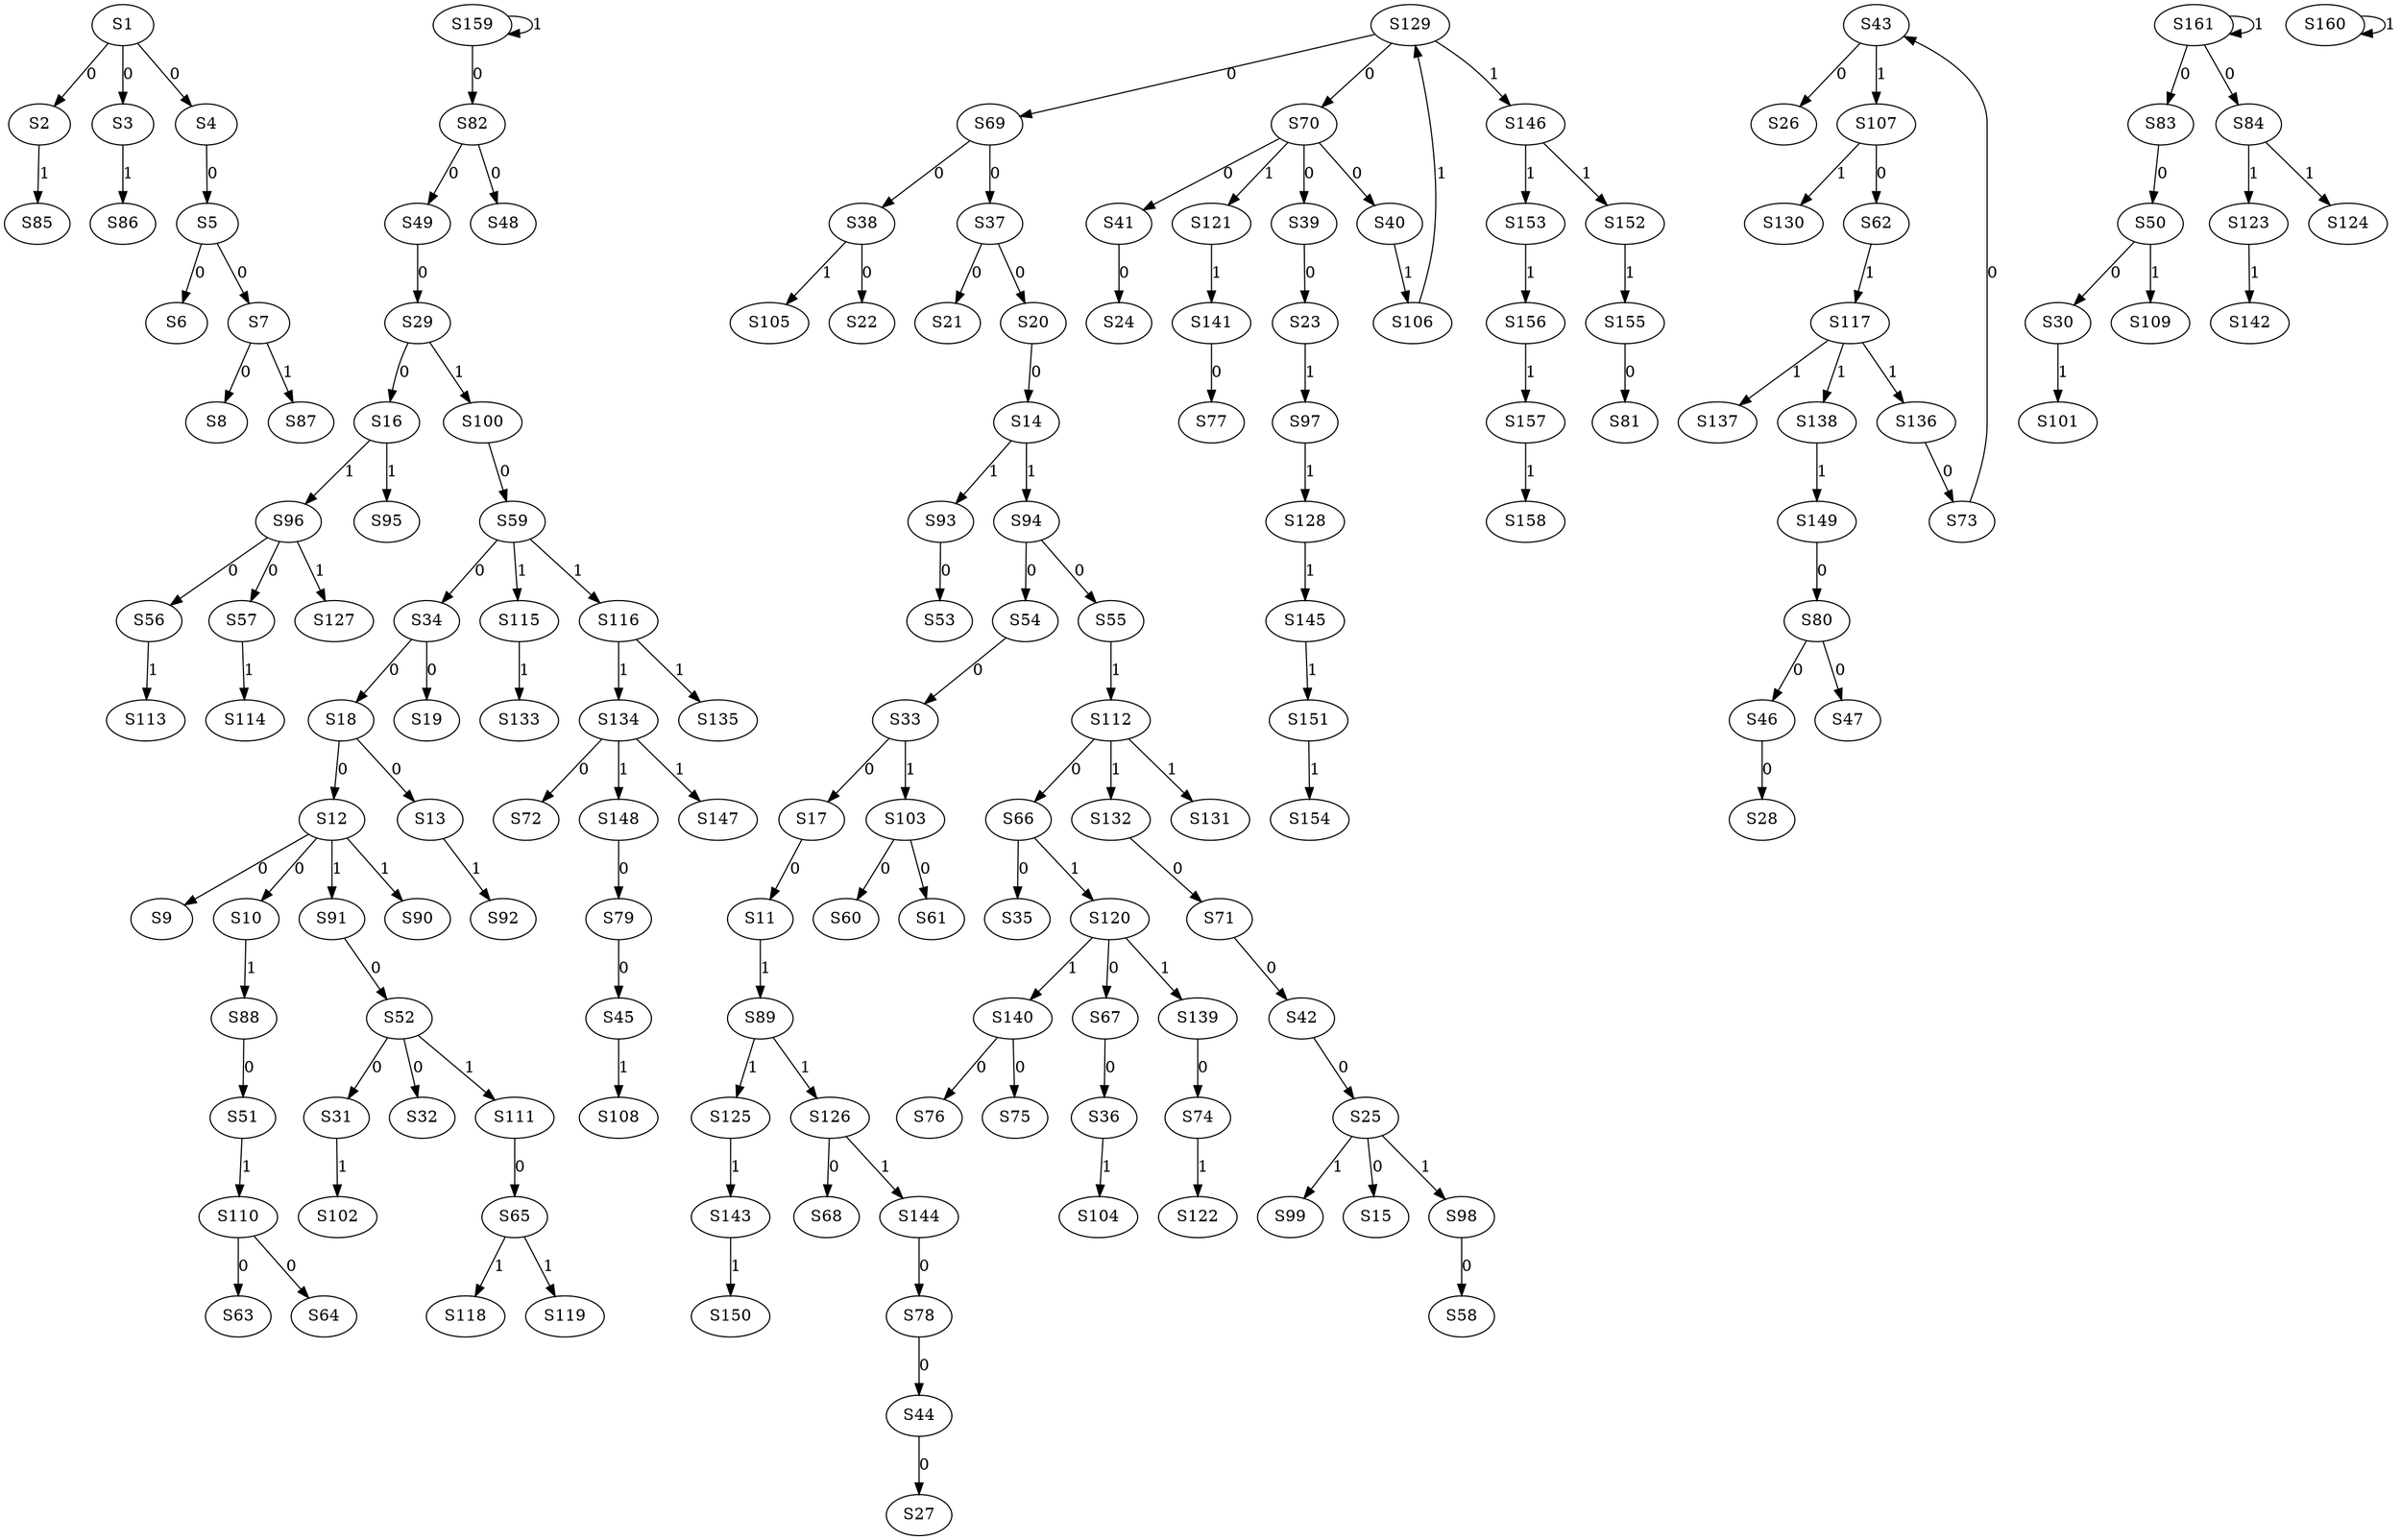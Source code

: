 strict digraph {
	S1 -> S2 [ label = 0 ];
	S1 -> S3 [ label = 0 ];
	S1 -> S4 [ label = 0 ];
	S4 -> S5 [ label = 0 ];
	S5 -> S6 [ label = 0 ];
	S5 -> S7 [ label = 0 ];
	S7 -> S8 [ label = 0 ];
	S12 -> S9 [ label = 0 ];
	S12 -> S10 [ label = 0 ];
	S17 -> S11 [ label = 0 ];
	S18 -> S12 [ label = 0 ];
	S18 -> S13 [ label = 0 ];
	S20 -> S14 [ label = 0 ];
	S25 -> S15 [ label = 0 ];
	S29 -> S16 [ label = 0 ];
	S33 -> S17 [ label = 0 ];
	S34 -> S18 [ label = 0 ];
	S34 -> S19 [ label = 0 ];
	S37 -> S20 [ label = 0 ];
	S37 -> S21 [ label = 0 ];
	S38 -> S22 [ label = 0 ];
	S39 -> S23 [ label = 0 ];
	S41 -> S24 [ label = 0 ];
	S42 -> S25 [ label = 0 ];
	S43 -> S26 [ label = 0 ];
	S44 -> S27 [ label = 0 ];
	S46 -> S28 [ label = 0 ];
	S49 -> S29 [ label = 0 ];
	S50 -> S30 [ label = 0 ];
	S52 -> S31 [ label = 0 ];
	S52 -> S32 [ label = 0 ];
	S54 -> S33 [ label = 0 ];
	S59 -> S34 [ label = 0 ];
	S66 -> S35 [ label = 0 ];
	S67 -> S36 [ label = 0 ];
	S69 -> S37 [ label = 0 ];
	S69 -> S38 [ label = 0 ];
	S70 -> S39 [ label = 0 ];
	S70 -> S40 [ label = 0 ];
	S70 -> S41 [ label = 0 ];
	S71 -> S42 [ label = 0 ];
	S73 -> S43 [ label = 0 ];
	S78 -> S44 [ label = 0 ];
	S79 -> S45 [ label = 0 ];
	S80 -> S46 [ label = 0 ];
	S80 -> S47 [ label = 0 ];
	S82 -> S48 [ label = 0 ];
	S82 -> S49 [ label = 0 ];
	S83 -> S50 [ label = 0 ];
	S88 -> S51 [ label = 0 ];
	S91 -> S52 [ label = 0 ];
	S93 -> S53 [ label = 0 ];
	S94 -> S54 [ label = 0 ];
	S94 -> S55 [ label = 0 ];
	S96 -> S56 [ label = 0 ];
	S96 -> S57 [ label = 0 ];
	S98 -> S58 [ label = 0 ];
	S100 -> S59 [ label = 0 ];
	S103 -> S60 [ label = 0 ];
	S103 -> S61 [ label = 0 ];
	S107 -> S62 [ label = 0 ];
	S110 -> S63 [ label = 0 ];
	S110 -> S64 [ label = 0 ];
	S111 -> S65 [ label = 0 ];
	S112 -> S66 [ label = 0 ];
	S120 -> S67 [ label = 0 ];
	S126 -> S68 [ label = 0 ];
	S129 -> S69 [ label = 0 ];
	S129 -> S70 [ label = 0 ];
	S132 -> S71 [ label = 0 ];
	S134 -> S72 [ label = 0 ];
	S136 -> S73 [ label = 0 ];
	S139 -> S74 [ label = 0 ];
	S140 -> S75 [ label = 0 ];
	S140 -> S76 [ label = 0 ];
	S141 -> S77 [ label = 0 ];
	S144 -> S78 [ label = 0 ];
	S148 -> S79 [ label = 0 ];
	S149 -> S80 [ label = 0 ];
	S155 -> S81 [ label = 0 ];
	S159 -> S82 [ label = 0 ];
	S161 -> S83 [ label = 0 ];
	S161 -> S84 [ label = 0 ];
	S2 -> S85 [ label = 1 ];
	S3 -> S86 [ label = 1 ];
	S7 -> S87 [ label = 1 ];
	S10 -> S88 [ label = 1 ];
	S11 -> S89 [ label = 1 ];
	S12 -> S90 [ label = 1 ];
	S12 -> S91 [ label = 1 ];
	S13 -> S92 [ label = 1 ];
	S14 -> S93 [ label = 1 ];
	S14 -> S94 [ label = 1 ];
	S16 -> S95 [ label = 1 ];
	S16 -> S96 [ label = 1 ];
	S23 -> S97 [ label = 1 ];
	S25 -> S98 [ label = 1 ];
	S25 -> S99 [ label = 1 ];
	S29 -> S100 [ label = 1 ];
	S30 -> S101 [ label = 1 ];
	S31 -> S102 [ label = 1 ];
	S33 -> S103 [ label = 1 ];
	S36 -> S104 [ label = 1 ];
	S38 -> S105 [ label = 1 ];
	S40 -> S106 [ label = 1 ];
	S43 -> S107 [ label = 1 ];
	S45 -> S108 [ label = 1 ];
	S50 -> S109 [ label = 1 ];
	S51 -> S110 [ label = 1 ];
	S52 -> S111 [ label = 1 ];
	S55 -> S112 [ label = 1 ];
	S56 -> S113 [ label = 1 ];
	S57 -> S114 [ label = 1 ];
	S59 -> S115 [ label = 1 ];
	S59 -> S116 [ label = 1 ];
	S62 -> S117 [ label = 1 ];
	S65 -> S118 [ label = 1 ];
	S65 -> S119 [ label = 1 ];
	S66 -> S120 [ label = 1 ];
	S70 -> S121 [ label = 1 ];
	S74 -> S122 [ label = 1 ];
	S84 -> S123 [ label = 1 ];
	S84 -> S124 [ label = 1 ];
	S89 -> S125 [ label = 1 ];
	S89 -> S126 [ label = 1 ];
	S96 -> S127 [ label = 1 ];
	S97 -> S128 [ label = 1 ];
	S106 -> S129 [ label = 1 ];
	S107 -> S130 [ label = 1 ];
	S112 -> S131 [ label = 1 ];
	S112 -> S132 [ label = 1 ];
	S115 -> S133 [ label = 1 ];
	S116 -> S134 [ label = 1 ];
	S116 -> S135 [ label = 1 ];
	S117 -> S136 [ label = 1 ];
	S117 -> S137 [ label = 1 ];
	S117 -> S138 [ label = 1 ];
	S120 -> S139 [ label = 1 ];
	S120 -> S140 [ label = 1 ];
	S121 -> S141 [ label = 1 ];
	S123 -> S142 [ label = 1 ];
	S125 -> S143 [ label = 1 ];
	S126 -> S144 [ label = 1 ];
	S128 -> S145 [ label = 1 ];
	S129 -> S146 [ label = 1 ];
	S134 -> S147 [ label = 1 ];
	S134 -> S148 [ label = 1 ];
	S138 -> S149 [ label = 1 ];
	S143 -> S150 [ label = 1 ];
	S145 -> S151 [ label = 1 ];
	S146 -> S152 [ label = 1 ];
	S146 -> S153 [ label = 1 ];
	S151 -> S154 [ label = 1 ];
	S152 -> S155 [ label = 1 ];
	S153 -> S156 [ label = 1 ];
	S156 -> S157 [ label = 1 ];
	S157 -> S158 [ label = 1 ];
	S159 -> S159 [ label = 1 ];
	S160 -> S160 [ label = 1 ];
	S161 -> S161 [ label = 1 ];
}